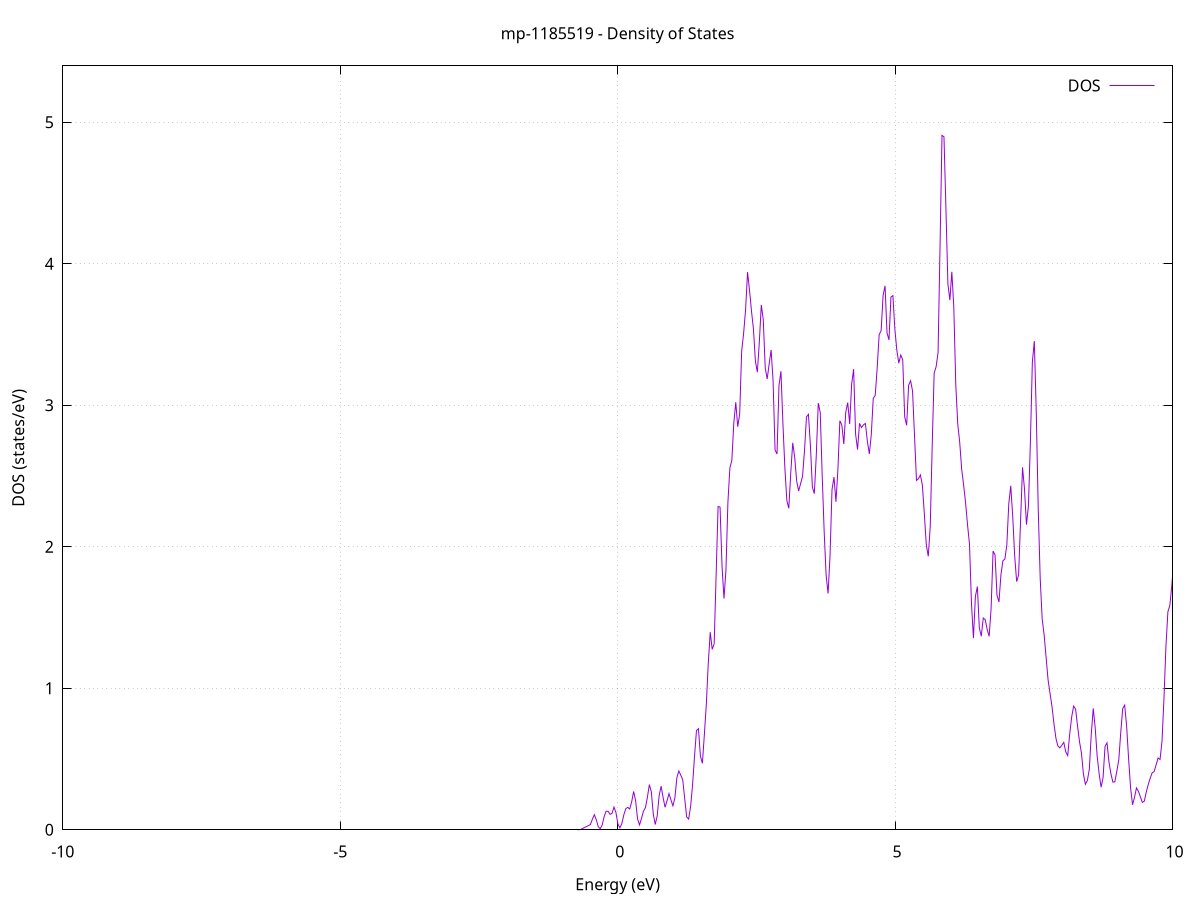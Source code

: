 set title 'mp-1185519 - Density of States'
set xlabel 'Energy (eV)'
set ylabel 'DOS (states/eV)'
set grid
set xrange [-10:10]
set yrange [0:5.399]
set xzeroaxis lt -1
set terminal png size 800,600
set output 'mp-1185519_dos_gnuplot.png'
plot '-' using 1:2 with lines title 'DOS'
-39.537700 0.000000
-39.502300 0.000000
-39.466900 0.000000
-39.431500 0.000000
-39.396100 0.000000
-39.360700 0.000000
-39.325300 0.000000
-39.289900 0.000000
-39.254500 0.000000
-39.219100 0.000000
-39.183700 0.000000
-39.148300 0.000000
-39.112900 0.000000
-39.077500 0.000000
-39.042100 0.000000
-39.006700 0.000000
-38.971300 0.000000
-38.935900 0.000000
-38.900500 0.000000
-38.865100 0.000000
-38.829700 0.000000
-38.794300 0.000000
-38.758900 0.000000
-38.723500 0.000000
-38.688100 0.000000
-38.652700 0.000000
-38.617300 0.000000
-38.581900 0.000000
-38.546500 0.000000
-38.511100 0.000000
-38.475700 0.000000
-38.440300 0.000000
-38.404900 0.000000
-38.369500 0.000000
-38.334100 0.000000
-38.298700 0.000000
-38.263300 0.000000
-38.227900 0.000000
-38.192500 0.000000
-38.157100 0.000000
-38.121700 0.000000
-38.086300 0.000000
-38.050900 0.000000
-38.015500 0.000000
-37.980100 0.000000
-37.944700 0.000000
-37.909300 0.000000
-37.873900 0.000000
-37.838500 0.000000
-37.803100 0.000000
-37.767700 0.000000
-37.732300 0.000000
-37.696900 0.000000
-37.661500 0.000000
-37.626100 0.000000
-37.590700 0.000000
-37.555300 0.000000
-37.519900 0.000000
-37.484400 0.000000
-37.449000 0.000000
-37.413600 0.000000
-37.378200 0.000000
-37.342800 0.000000
-37.307400 0.000000
-37.272000 0.000000
-37.236600 0.000000
-37.201200 0.000000
-37.165800 0.000000
-37.130400 0.000000
-37.095000 0.000000
-37.059600 0.000000
-37.024200 0.000000
-36.988800 0.000000
-36.953400 0.000000
-36.918000 0.000000
-36.882600 0.000000
-36.847200 0.000000
-36.811800 0.000000
-36.776400 0.000000
-36.741000 0.000000
-36.705600 0.000000
-36.670200 0.000000
-36.634800 0.000000
-36.599400 0.000000
-36.564000 0.000000
-36.528600 0.000000
-36.493200 0.000000
-36.457800 0.000000
-36.422400 0.001900
-36.387000 0.040300
-36.351600 0.373800
-36.316200 1.667500
-36.280800 4.146400
-36.245400 6.909300
-36.210000 9.232400
-36.174600 11.306500
-36.139200 13.203800
-36.103800 14.799900
-36.068400 15.399600
-36.033000 14.867800
-35.997600 16.144200
-35.962200 18.828700
-35.926800 19.829900
-35.891400 20.899100
-35.856000 24.243500
-35.820600 26.617600
-35.785200 21.891100
-35.749800 10.761200
-35.714400 2.723600
-35.679000 0.326400
-35.643600 0.017600
-35.608200 0.000400
-35.572800 0.000000
-35.537400 0.000000
-35.502000 0.000000
-35.466600 0.000000
-35.431200 0.000000
-35.395800 0.000000
-35.360400 0.000000
-35.325000 0.000000
-35.289600 0.000000
-35.254200 0.000000
-35.218800 0.000000
-35.183400 0.000000
-35.148000 0.000000
-35.112600 0.000000
-35.077200 0.000000
-35.041800 0.000000
-35.006400 0.000000
-34.971000 0.000000
-34.935600 0.000000
-34.900200 0.000000
-34.864800 0.000000
-34.829400 0.000000
-34.794000 0.000000
-34.758600 0.000000
-34.723200 0.000000
-34.687800 0.000000
-34.652400 0.000000
-34.617000 0.000000
-34.581600 0.000000
-34.546200 0.000000
-34.510800 0.000000
-34.475400 0.000000
-34.440000 0.000000
-34.404600 0.000000
-34.369200 0.000000
-34.333800 0.000000
-34.298400 0.000000
-34.263000 0.000000
-34.227600 0.000000
-34.192200 0.000000
-34.156800 0.000000
-34.121400 0.000000
-34.086000 0.000000
-34.050600 0.000000
-34.015200 0.000000
-33.979800 0.000000
-33.944400 0.000000
-33.909000 0.000000
-33.873600 0.000000
-33.838200 0.000000
-33.802800 0.000000
-33.767400 0.000000
-33.732000 0.000000
-33.696600 0.000000
-33.661200 0.000000
-33.625800 0.000000
-33.590400 0.000000
-33.555000 0.000000
-33.519600 0.000000
-33.484200 0.000000
-33.448800 0.000000
-33.413400 0.000000
-33.378000 0.000000
-33.342600 0.000000
-33.307200 0.000000
-33.271800 0.000000
-33.236400 0.000000
-33.201000 0.000000
-33.165600 0.000000
-33.130200 0.000000
-33.094800 0.000000
-33.059400 0.000000
-33.024000 0.000000
-32.988600 0.000000
-32.953200 0.000000
-32.917800 0.000000
-32.882400 0.000000
-32.847000 0.000000
-32.811600 0.000000
-32.776200 0.000000
-32.740800 0.000000
-32.705400 0.000000
-32.670000 0.000000
-32.634600 0.000000
-32.599200 0.000000
-32.563800 0.000000
-32.528400 0.000000
-32.493000 0.000000
-32.457600 0.000000
-32.422200 0.000000
-32.386800 0.000000
-32.351400 0.000000
-32.316000 0.000000
-32.280600 0.000000
-32.245100 0.000000
-32.209700 0.000000
-32.174300 0.000000
-32.138900 0.000000
-32.103500 0.000000
-32.068100 0.000000
-32.032700 0.000000
-31.997300 0.000000
-31.961900 0.000000
-31.926500 0.000000
-31.891100 0.000000
-31.855700 0.000000
-31.820300 0.000000
-31.784900 0.000000
-31.749500 0.000000
-31.714100 0.000000
-31.678700 0.000000
-31.643300 0.000000
-31.607900 0.000000
-31.572500 0.000000
-31.537100 0.000000
-31.501700 0.000000
-31.466300 0.000000
-31.430900 0.000000
-31.395500 0.000000
-31.360100 0.000000
-31.324700 0.000000
-31.289300 0.000000
-31.253900 0.000000
-31.218500 0.000000
-31.183100 0.000000
-31.147700 0.000000
-31.112300 0.000000
-31.076900 0.000000
-31.041500 0.000000
-31.006100 0.000000
-30.970700 0.000000
-30.935300 0.000000
-30.899900 0.000000
-30.864500 0.000000
-30.829100 0.000000
-30.793700 0.000000
-30.758300 0.000000
-30.722900 0.000000
-30.687500 0.000000
-30.652100 0.000000
-30.616700 0.000000
-30.581300 0.000000
-30.545900 0.000000
-30.510500 0.000000
-30.475100 0.000000
-30.439700 0.000000
-30.404300 0.000000
-30.368900 0.000000
-30.333500 0.000000
-30.298100 0.000000
-30.262700 0.000000
-30.227300 0.000000
-30.191900 0.000000
-30.156500 0.000000
-30.121100 0.000000
-30.085700 0.000000
-30.050300 0.000000
-30.014900 0.000000
-29.979500 0.000000
-29.944100 0.000000
-29.908700 0.000000
-29.873300 0.000000
-29.837900 0.000000
-29.802500 0.000000
-29.767100 0.000000
-29.731700 0.000000
-29.696300 0.000000
-29.660900 0.000000
-29.625500 0.000000
-29.590100 0.000000
-29.554700 0.000000
-29.519300 0.000000
-29.483900 0.000000
-29.448500 0.000000
-29.413100 0.000000
-29.377700 0.000000
-29.342300 0.000000
-29.306900 0.000000
-29.271500 0.000000
-29.236100 0.000000
-29.200700 0.000000
-29.165300 0.000000
-29.129900 0.000000
-29.094500 0.000000
-29.059100 0.000000
-29.023700 0.000000
-28.988300 0.000000
-28.952900 0.000000
-28.917500 0.000000
-28.882100 0.000000
-28.846700 0.000000
-28.811300 0.000000
-28.775900 0.000000
-28.740500 0.000000
-28.705100 0.000000
-28.669700 0.000000
-28.634300 0.000000
-28.598900 0.000000
-28.563500 0.000000
-28.528100 0.000000
-28.492700 0.000000
-28.457300 0.000000
-28.421900 0.000000
-28.386500 0.000000
-28.351100 0.000000
-28.315700 0.000000
-28.280300 0.000000
-28.244900 0.000000
-28.209500 0.000000
-28.174100 0.000000
-28.138700 0.000000
-28.103300 0.000000
-28.067900 0.000000
-28.032500 0.000000
-27.997100 0.000000
-27.961700 0.000000
-27.926300 0.000000
-27.890900 0.000000
-27.855500 0.000000
-27.820100 0.000000
-27.784700 0.000000
-27.749300 0.000000
-27.713900 0.000000
-27.678500 0.000000
-27.643100 0.000000
-27.607700 0.000000
-27.572300 0.000000
-27.536900 0.000000
-27.501500 0.000000
-27.466100 0.000000
-27.430700 0.000000
-27.395300 0.000000
-27.359900 0.000000
-27.324500 0.000000
-27.289100 0.000000
-27.253700 0.000000
-27.218300 0.000000
-27.182900 0.000000
-27.147500 0.000000
-27.112100 0.000000
-27.076700 0.000000
-27.041200 0.000000
-27.005800 0.000000
-26.970400 0.000000
-26.935000 0.000000
-26.899600 0.000000
-26.864200 0.000000
-26.828800 0.000000
-26.793400 0.000000
-26.758000 0.000000
-26.722600 0.000000
-26.687200 0.000000
-26.651800 0.000000
-26.616400 0.000000
-26.581000 0.000000
-26.545600 0.000000
-26.510200 0.000000
-26.474800 0.000000
-26.439400 0.000000
-26.404000 0.000000
-26.368600 0.000000
-26.333200 0.000000
-26.297800 0.000000
-26.262400 0.000000
-26.227000 0.000000
-26.191600 0.000000
-26.156200 0.000000
-26.120800 0.000000
-26.085400 0.000000
-26.050000 0.000000
-26.014600 0.000000
-25.979200 0.000000
-25.943800 0.000000
-25.908400 0.000000
-25.873000 0.000000
-25.837600 0.000000
-25.802200 0.000000
-25.766800 0.000000
-25.731400 0.000000
-25.696000 0.000000
-25.660600 0.000000
-25.625200 0.000000
-25.589800 0.000000
-25.554400 0.000000
-25.519000 0.000000
-25.483600 0.000000
-25.448200 0.000000
-25.412800 0.000000
-25.377400 0.000000
-25.342000 0.000000
-25.306600 0.000000
-25.271200 0.000000
-25.235800 0.000000
-25.200400 0.000000
-25.165000 0.000000
-25.129600 0.000000
-25.094200 0.000000
-25.058800 0.000000
-25.023400 0.000000
-24.988000 0.000000
-24.952600 0.000000
-24.917200 0.000000
-24.881800 0.000000
-24.846400 0.000000
-24.811000 0.000000
-24.775600 0.000000
-24.740200 0.000000
-24.704800 0.000000
-24.669400 0.000000
-24.634000 0.000000
-24.598600 0.000000
-24.563200 0.000000
-24.527800 0.000000
-24.492400 0.000000
-24.457000 0.000000
-24.421600 0.000000
-24.386200 0.000000
-24.350800 0.000000
-24.315400 0.000000
-24.280000 0.000000
-24.244600 0.000000
-24.209200 0.000000
-24.173800 0.000000
-24.138400 0.000000
-24.103000 0.000000
-24.067600 0.000000
-24.032200 0.000000
-23.996800 0.000000
-23.961400 0.000000
-23.926000 0.000000
-23.890600 0.000000
-23.855200 0.000000
-23.819800 0.000000
-23.784400 0.000000
-23.749000 0.000000
-23.713600 0.000000
-23.678200 0.000000
-23.642800 0.000000
-23.607400 0.000000
-23.572000 0.000000
-23.536600 0.000000
-23.501200 0.000000
-23.465800 0.000000
-23.430400 0.000000
-23.395000 0.000000
-23.359600 0.000000
-23.324200 0.000000
-23.288800 0.000000
-23.253400 0.000000
-23.218000 0.000000
-23.182600 0.000000
-23.147200 0.000000
-23.111800 0.000000
-23.076400 0.000000
-23.041000 0.000000
-23.005600 0.000000
-22.970200 0.000000
-22.934800 0.000000
-22.899400 0.000000
-22.864000 0.000000
-22.828600 0.000000
-22.793200 0.000000
-22.757800 0.000000
-22.722400 0.000000
-22.687000 0.000000
-22.651600 0.000000
-22.616200 0.000000
-22.580800 0.000000
-22.545400 0.000000
-22.510000 0.000000
-22.474600 0.000000
-22.439200 0.000000
-22.403800 0.000000
-22.368400 0.000000
-22.333000 0.000000
-22.297600 0.000000
-22.262200 0.000000
-22.226800 0.000000
-22.191400 0.000000
-22.156000 0.000000
-22.120600 0.000000
-22.085200 0.000000
-22.049800 0.000000
-22.014400 0.000000
-21.979000 0.000000
-21.943600 0.000000
-21.908200 0.000000
-21.872800 0.000000
-21.837300 0.000000
-21.801900 0.000000
-21.766500 0.000000
-21.731100 0.000000
-21.695700 0.000000
-21.660300 0.000000
-21.624900 0.000000
-21.589500 0.000000
-21.554100 0.000000
-21.518700 0.000000
-21.483300 0.000000
-21.447900 0.000000
-21.412500 0.000000
-21.377100 0.000000
-21.341700 0.000000
-21.306300 0.000000
-21.270900 0.000000
-21.235500 0.000000
-21.200100 0.000000
-21.164700 0.000000
-21.129300 0.000000
-21.093900 0.000000
-21.058500 0.000000
-21.023100 0.000000
-20.987700 0.000000
-20.952300 0.000000
-20.916900 0.000000
-20.881500 0.000000
-20.846100 0.000000
-20.810700 0.000000
-20.775300 0.000000
-20.739900 0.000000
-20.704500 0.000000
-20.669100 0.000000
-20.633700 0.000000
-20.598300 0.000000
-20.562900 0.000000
-20.527500 0.000000
-20.492100 0.000000
-20.456700 0.000000
-20.421300 0.000000
-20.385900 0.000000
-20.350500 0.000000
-20.315100 0.000000
-20.279700 0.000000
-20.244300 0.000000
-20.208900 0.000000
-20.173500 0.000000
-20.138100 0.000000
-20.102700 0.000000
-20.067300 0.000000
-20.031900 0.000000
-19.996500 0.000000
-19.961100 0.000000
-19.925700 0.000000
-19.890300 0.000000
-19.854900 0.000000
-19.819500 0.000000
-19.784100 0.000000
-19.748700 0.000000
-19.713300 0.000000
-19.677900 0.000000
-19.642500 0.000000
-19.607100 0.000000
-19.571700 0.000000
-19.536300 0.000000
-19.500900 0.000000
-19.465500 0.000000
-19.430100 0.000000
-19.394700 0.000000
-19.359300 0.000000
-19.323900 0.000000
-19.288500 0.000000
-19.253100 0.000000
-19.217700 0.000000
-19.182300 0.000200
-19.146900 0.009200
-19.111500 0.218100
-19.076100 2.231800
-19.040700 10.277600
-19.005300 22.471100
-18.969900 25.505900
-18.934500 16.557900
-18.899100 6.170000
-18.863700 1.191200
-18.828300 0.107000
-18.792900 0.004200
-18.757500 0.000100
-18.722100 0.000000
-18.686700 0.000000
-18.651300 0.000000
-18.615900 0.000000
-18.580500 0.000000
-18.545100 0.000000
-18.509700 0.000000
-18.474300 0.000000
-18.438900 0.000000
-18.403500 0.000000
-18.368100 0.000000
-18.332700 0.000000
-18.297300 0.000000
-18.261900 0.000000
-18.226500 0.000000
-18.191100 0.000000
-18.155700 0.000000
-18.120300 0.000000
-18.084900 0.000000
-18.049500 0.000000
-18.014100 0.000000
-17.978700 0.000000
-17.943300 0.000000
-17.907900 0.000000
-17.872500 0.000000
-17.837100 0.000000
-17.801700 0.000000
-17.766300 0.000000
-17.730900 0.000000
-17.695500 0.000000
-17.660100 0.000000
-17.624700 0.000000
-17.589300 0.000000
-17.553900 0.000000
-17.518500 0.000000
-17.483100 0.000000
-17.447700 0.000000
-17.412300 0.000000
-17.376900 0.000000
-17.341500 0.000000
-17.306100 0.000000
-17.270700 0.000000
-17.235300 0.000000
-17.199900 0.000000
-17.164500 0.000000
-17.129100 0.000000
-17.093700 0.000000
-17.058300 0.000000
-17.022900 0.000000
-16.987500 0.000000
-16.952100 0.000000
-16.916700 0.000000
-16.881300 0.000000
-16.845900 0.000000
-16.810500 0.000000
-16.775100 0.000000
-16.739700 0.000000
-16.704300 0.000000
-16.668900 0.000000
-16.633500 0.000000
-16.598000 0.000000
-16.562600 0.000000
-16.527200 0.000000
-16.491800 0.000000
-16.456400 0.000000
-16.421000 0.000000
-16.385600 0.000000
-16.350200 0.000000
-16.314800 0.000000
-16.279400 0.000000
-16.244000 0.000000
-16.208600 0.000000
-16.173200 0.000000
-16.137800 0.000000
-16.102400 0.000000
-16.067000 0.000000
-16.031600 0.000000
-15.996200 0.000000
-15.960800 0.000000
-15.925400 0.000000
-15.890000 0.000000
-15.854600 0.000000
-15.819200 0.000000
-15.783800 0.000000
-15.748400 0.000000
-15.713000 0.000000
-15.677600 0.000000
-15.642200 0.000000
-15.606800 0.000000
-15.571400 0.000000
-15.536000 0.000000
-15.500600 0.000000
-15.465200 0.000000
-15.429800 0.000000
-15.394400 0.000000
-15.359000 0.000000
-15.323600 0.000000
-15.288200 0.000000
-15.252800 0.000000
-15.217400 0.000000
-15.182000 0.000000
-15.146600 0.000000
-15.111200 0.000000
-15.075800 0.000000
-15.040400 0.000000
-15.005000 0.000000
-14.969600 0.000000
-14.934200 0.000000
-14.898800 0.000000
-14.863400 0.000000
-14.828000 0.000000
-14.792600 0.000000
-14.757200 0.000000
-14.721800 0.000000
-14.686400 0.000000
-14.651000 0.000000
-14.615600 0.000000
-14.580200 0.000000
-14.544800 0.000000
-14.509400 0.000000
-14.474000 0.000000
-14.438600 0.000000
-14.403200 0.000000
-14.367800 0.000000
-14.332400 0.000000
-14.297000 0.000000
-14.261600 0.000000
-14.226200 0.000000
-14.190800 0.000000
-14.155400 0.000000
-14.120000 0.000000
-14.084600 0.000000
-14.049200 0.000000
-14.013800 0.000000
-13.978400 0.000000
-13.943000 0.000000
-13.907600 0.000000
-13.872200 0.000000
-13.836800 0.000000
-13.801400 0.000000
-13.766000 0.000000
-13.730600 0.000000
-13.695200 0.000000
-13.659800 0.000000
-13.624400 0.000000
-13.589000 0.000000
-13.553600 0.000000
-13.518200 0.000000
-13.482800 0.000000
-13.447400 0.000000
-13.412000 0.000000
-13.376600 0.000000
-13.341200 0.000000
-13.305800 0.000000
-13.270400 0.000000
-13.235000 0.000000
-13.199600 0.000000
-13.164200 0.000000
-13.128800 0.000000
-13.093400 0.000000
-13.058000 0.000000
-13.022600 0.000000
-12.987200 0.000000
-12.951800 0.000000
-12.916400 0.000000
-12.881000 0.000000
-12.845600 0.000000
-12.810200 0.000000
-12.774800 0.000000
-12.739400 0.000000
-12.704000 0.000000
-12.668600 0.000000
-12.633200 0.000000
-12.597800 0.000000
-12.562400 0.000000
-12.527000 0.000000
-12.491600 0.000000
-12.456200 0.000000
-12.420800 0.000000
-12.385400 0.000000
-12.350000 0.000000
-12.314600 0.000000
-12.279200 0.000000
-12.243800 0.000000
-12.208400 0.000000
-12.173000 0.000000
-12.137600 0.000000
-12.102200 0.000000
-12.066800 0.000000
-12.031400 0.000000
-11.996000 0.000000
-11.960600 0.000000
-11.925200 0.000000
-11.889800 0.000000
-11.854400 0.000000
-11.819000 0.000000
-11.783600 0.000000
-11.748200 0.000000
-11.712800 0.000000
-11.677400 0.000000
-11.642000 0.000000
-11.606600 0.000000
-11.571200 0.000000
-11.535800 0.000000
-11.500400 0.000000
-11.465000 0.000000
-11.429600 0.000000
-11.394100 0.000000
-11.358700 0.000000
-11.323300 0.000000
-11.287900 0.000000
-11.252500 0.000000
-11.217100 0.000000
-11.181700 0.000000
-11.146300 0.000000
-11.110900 0.000000
-11.075500 0.000000
-11.040100 0.000000
-11.004700 0.000000
-10.969300 0.000000
-10.933900 0.000000
-10.898500 0.000000
-10.863100 0.000000
-10.827700 0.000000
-10.792300 0.000000
-10.756900 0.000000
-10.721500 0.000000
-10.686100 0.000000
-10.650700 0.000000
-10.615300 0.000000
-10.579900 0.000000
-10.544500 0.000000
-10.509100 0.000000
-10.473700 0.000000
-10.438300 0.000000
-10.402900 0.000000
-10.367500 0.000000
-10.332100 0.000000
-10.296700 0.000000
-10.261300 0.000000
-10.225900 0.000000
-10.190500 0.000000
-10.155100 0.000000
-10.119700 0.000000
-10.084300 0.000000
-10.048900 0.000000
-10.013500 0.000000
-9.978100 0.000000
-9.942700 0.000000
-9.907300 0.000000
-9.871900 0.000000
-9.836500 0.000000
-9.801100 0.000000
-9.765700 0.000000
-9.730300 0.000000
-9.694900 0.000000
-9.659500 0.000000
-9.624100 0.000000
-9.588700 0.000000
-9.553300 0.000000
-9.517900 0.000000
-9.482500 0.000000
-9.447100 0.000000
-9.411700 0.000000
-9.376300 0.000000
-9.340900 0.000000
-9.305500 0.000000
-9.270100 0.000000
-9.234700 0.000000
-9.199300 0.000000
-9.163900 0.000000
-9.128500 0.000000
-9.093100 0.000000
-9.057700 0.000000
-9.022300 0.000000
-8.986900 0.000000
-8.951500 0.000000
-8.916100 0.000000
-8.880700 0.000000
-8.845300 0.000000
-8.809900 0.000000
-8.774500 0.000000
-8.739100 0.000000
-8.703700 0.000000
-8.668300 0.000000
-8.632900 0.000000
-8.597500 0.000000
-8.562100 0.000000
-8.526700 0.000000
-8.491300 0.000000
-8.455900 0.000000
-8.420500 0.000000
-8.385100 0.000000
-8.349700 0.000000
-8.314300 0.000000
-8.278900 0.000000
-8.243500 0.000000
-8.208100 0.000000
-8.172700 0.000000
-8.137300 0.000000
-8.101900 0.000000
-8.066500 0.000000
-8.031100 0.000000
-7.995700 0.000000
-7.960300 0.000000
-7.924900 0.000000
-7.889500 0.000000
-7.854100 0.000000
-7.818700 0.000000
-7.783300 0.000000
-7.747900 0.000000
-7.712500 0.000000
-7.677100 0.000000
-7.641700 0.000000
-7.606300 0.000000
-7.570900 0.000000
-7.535500 0.000000
-7.500100 0.000000
-7.464700 0.000000
-7.429300 0.000000
-7.393900 0.000000
-7.358500 0.000000
-7.323100 0.000000
-7.287700 0.000000
-7.252300 0.000000
-7.216900 0.000000
-7.181500 0.000000
-7.146100 0.000000
-7.110700 0.000000
-7.075300 0.000000
-7.039900 0.000000
-7.004500 0.000000
-6.969100 0.000000
-6.933700 0.000000
-6.898300 0.000000
-6.862900 0.000000
-6.827500 0.000000
-6.792100 0.000000
-6.756700 0.000000
-6.721300 0.000000
-6.685900 0.000000
-6.650500 0.000000
-6.615100 0.000000
-6.579700 0.000000
-6.544300 0.000000
-6.508900 0.000000
-6.473500 0.000000
-6.438100 0.000000
-6.402700 0.000000
-6.367300 0.000000
-6.331900 0.000000
-6.296500 0.000000
-6.261100 0.000000
-6.225700 0.000000
-6.190200 0.000000
-6.154800 0.000000
-6.119400 0.000000
-6.084000 0.000000
-6.048600 0.000000
-6.013200 0.000000
-5.977800 0.000000
-5.942400 0.000000
-5.907000 0.000000
-5.871600 0.000000
-5.836200 0.000000
-5.800800 0.000000
-5.765400 0.000000
-5.730000 0.000000
-5.694600 0.000000
-5.659200 0.000000
-5.623800 0.000000
-5.588400 0.000000
-5.553000 0.000000
-5.517600 0.000000
-5.482200 0.000000
-5.446800 0.000000
-5.411400 0.000000
-5.376000 0.000000
-5.340600 0.000000
-5.305200 0.000000
-5.269800 0.000000
-5.234400 0.000000
-5.199000 0.000000
-5.163600 0.000000
-5.128200 0.000000
-5.092800 0.000000
-5.057400 0.000000
-5.022000 0.000000
-4.986600 0.000000
-4.951200 0.000000
-4.915800 0.000000
-4.880400 0.000000
-4.845000 0.000000
-4.809600 0.000000
-4.774200 0.000000
-4.738800 0.000000
-4.703400 0.000000
-4.668000 0.000000
-4.632600 0.000000
-4.597200 0.000000
-4.561800 0.000000
-4.526400 0.000000
-4.491000 0.000000
-4.455600 0.000000
-4.420200 0.000000
-4.384800 0.000000
-4.349400 0.000000
-4.314000 0.000000
-4.278600 0.000000
-4.243200 0.000000
-4.207800 0.000000
-4.172400 0.000000
-4.137000 0.000000
-4.101600 0.000000
-4.066200 0.000000
-4.030800 0.000000
-3.995400 0.000000
-3.960000 0.000000
-3.924600 0.000000
-3.889200 0.000000
-3.853800 0.000000
-3.818400 0.000000
-3.783000 0.000000
-3.747600 0.000000
-3.712200 0.000000
-3.676800 0.000000
-3.641400 0.000000
-3.606000 0.000000
-3.570600 0.000000
-3.535200 0.000000
-3.499800 0.000000
-3.464400 0.000000
-3.429000 0.000000
-3.393600 0.000000
-3.358200 0.000000
-3.322800 0.000000
-3.287400 0.000000
-3.252000 0.000000
-3.216600 0.000000
-3.181200 0.000000
-3.145800 0.000000
-3.110400 0.000000
-3.075000 0.000000
-3.039600 0.000000
-3.004200 0.000000
-2.968800 0.000000
-2.933400 0.000000
-2.898000 0.000000
-2.862600 0.000000
-2.827200 0.000000
-2.791800 0.000000
-2.756400 0.000000
-2.721000 0.000000
-2.685600 0.000000
-2.650200 0.000000
-2.614800 0.000000
-2.579400 0.000000
-2.544000 0.000000
-2.508600 0.000000
-2.473200 0.000000
-2.437800 0.000000
-2.402400 0.000000
-2.367000 0.000000
-2.331600 0.000000
-2.296200 0.000000
-2.260800 0.000000
-2.225400 0.000000
-2.190000 0.000000
-2.154600 0.000000
-2.119200 0.000000
-2.083800 0.000000
-2.048400 0.000000
-2.013000 0.000000
-1.977600 0.000000
-1.942200 0.000000
-1.906800 0.000000
-1.871400 0.000000
-1.836000 0.000000
-1.800600 0.000000
-1.765200 0.000000
-1.729800 0.000000
-1.694400 0.000000
-1.659000 0.000000
-1.623600 0.000000
-1.588200 0.000000
-1.552800 0.000000
-1.517400 0.000000
-1.482000 0.000000
-1.446600 0.000000
-1.411200 0.000000
-1.375800 0.000000
-1.340400 0.000000
-1.305000 0.000000
-1.269600 0.000000
-1.234200 0.000000
-1.198800 0.000000
-1.163400 0.000000
-1.128000 0.000000
-1.092600 0.000000
-1.057200 0.000000
-1.021800 0.000000
-0.986400 0.000000
-0.950900 0.000000
-0.915500 0.000000
-0.880100 0.000000
-0.844700 0.000000
-0.809300 0.000000
-0.773900 0.000000
-0.738500 0.000000
-0.703100 0.000200
-0.667700 0.002300
-0.632300 0.008900
-0.596900 0.016300
-0.561500 0.023000
-0.526100 0.029300
-0.490700 0.036900
-0.455300 0.074900
-0.419900 0.106600
-0.384500 0.070600
-0.349100 0.020800
-0.313700 0.007800
-0.278300 0.034200
-0.242900 0.093900
-0.207500 0.131000
-0.172100 0.130500
-0.136700 0.109100
-0.101300 0.116100
-0.065900 0.160500
-0.030500 0.121700
0.004900 0.040500
0.040300 0.013800
0.075700 0.043800
0.111100 0.105200
0.146500 0.149200
0.181900 0.158400
0.217300 0.147000
0.252700 0.197200
0.288100 0.270800
0.323500 0.206400
0.358900 0.076900
0.394300 0.034500
0.429700 0.079800
0.465100 0.131600
0.500500 0.156200
0.535900 0.228600
0.571300 0.319000
0.606700 0.269700
0.642100 0.111100
0.677500 0.037400
0.712900 0.098600
0.748300 0.242200
0.783700 0.308200
0.819100 0.228100
0.854500 0.159200
0.889900 0.204100
0.925300 0.256000
0.960700 0.210600
0.996100 0.169200
1.031500 0.225100
1.066900 0.366600
1.102300 0.415900
1.137700 0.385800
1.173100 0.354600
1.208500 0.220900
1.243900 0.090800
1.279300 0.075700
1.314700 0.162300
1.350100 0.316300
1.385500 0.518600
1.420900 0.701500
1.456300 0.714400
1.491700 0.520600
1.527100 0.469500
1.562500 0.670300
1.597900 0.885200
1.633300 1.176300
1.668700 1.396500
1.704100 1.275200
1.739500 1.313800
1.774900 1.801300
1.810300 2.284900
1.845700 2.280400
1.881100 1.865100
1.916500 1.634000
1.951900 1.833800
1.987300 2.315600
2.022700 2.557200
2.058100 2.611200
2.093500 2.873700
2.128900 3.021700
2.164300 2.848400
2.199700 2.939300
2.235100 3.382200
2.270500 3.508600
2.305900 3.676200
2.341300 3.941300
2.376700 3.812900
2.412100 3.666100
2.447500 3.538800
2.482900 3.311200
2.518300 3.234200
2.553700 3.448700
2.589100 3.710000
2.624500 3.605200
2.659900 3.264400
2.695300 3.186200
2.730700 3.292500
2.766100 3.391400
2.801500 3.170300
2.836900 2.684200
2.872300 2.655600
2.907700 3.139500
2.943100 3.241000
2.978500 2.872400
3.013900 2.557700
3.049300 2.327500
3.084700 2.271700
3.120100 2.524400
3.155500 2.734700
3.190900 2.633000
3.226300 2.465300
3.261700 2.394200
3.297100 2.446000
3.332500 2.498600
3.367900 2.681500
3.403300 2.918400
3.438700 2.936100
3.474100 2.716300
3.509500 2.421500
3.544900 2.375900
3.580300 2.648200
3.615700 3.015500
3.651100 2.949500
3.686500 2.504800
3.721900 2.109400
3.757300 1.799400
3.792700 1.669800
3.828100 1.938800
3.863500 2.404600
3.898900 2.492800
3.934300 2.317700
3.969700 2.543900
4.005100 2.891300
4.040500 2.860200
4.075900 2.725900
4.111300 2.951500
4.146700 3.019600
4.182100 2.867600
4.217500 3.150200
4.253000 3.255600
4.288400 2.796900
4.323800 2.687400
4.359200 2.872500
4.394600 2.842800
4.430000 2.861700
4.465400 2.871800
4.500800 2.745400
4.536200 2.655900
4.571600 2.795500
4.607000 3.049600
4.642400 3.069900
4.677800 3.265100
4.713200 3.499400
4.748600 3.527400
4.784000 3.776500
4.819400 3.844700
4.854800 3.512300
4.890200 3.462000
4.925600 3.764600
4.961000 3.775400
4.996400 3.537000
5.031800 3.389300
5.067200 3.297700
5.102600 3.355400
5.138000 3.321700
5.173400 2.918600
5.208800 2.858700
5.244200 3.141900
5.279600 3.173500
5.315000 3.101500
5.350400 2.785600
5.385800 2.468900
5.421200 2.481600
5.456600 2.507800
5.492000 2.435300
5.527400 2.233800
5.562800 2.015400
5.598200 1.932700
5.633600 2.141800
5.669000 2.711700
5.704400 3.227100
5.739800 3.272500
5.775200 3.373400
5.810600 4.127000
5.846000 4.907900
5.881400 4.897600
5.916800 4.387700
5.952200 3.858000
5.987600 3.743100
6.023000 3.944000
6.058400 3.693800
6.093800 3.147700
6.129200 2.869600
6.164600 2.740500
6.200000 2.550000
6.235400 2.438700
6.270800 2.310500
6.306200 2.154100
6.341600 2.017100
6.377000 1.599400
6.412400 1.354700
6.447800 1.649100
6.483200 1.719000
6.518600 1.425800
6.554000 1.368000
6.589400 1.496700
6.624800 1.485100
6.660200 1.415600
6.695600 1.367100
6.731000 1.566500
6.766400 1.970000
6.801800 1.941800
6.837200 1.656800
6.872600 1.609400
6.908000 1.802700
6.943400 1.901200
6.978800 1.912800
7.014200 2.012200
7.049600 2.304100
7.085000 2.431200
7.120400 2.215900
7.155800 1.934800
7.191200 1.753900
7.226600 1.801000
7.262000 2.186700
7.297400 2.561500
7.332800 2.407400
7.368200 2.156800
7.403600 2.289300
7.439000 2.743000
7.474400 3.305800
7.509800 3.453900
7.545200 2.942900
7.580600 2.261100
7.616000 1.772800
7.651400 1.489800
7.686800 1.376300
7.722200 1.217800
7.757600 1.059200
7.793000 0.965000
7.828400 0.869800
7.863800 0.749300
7.899200 0.646500
7.934600 0.592700
7.970000 0.578900
8.005400 0.597200
8.040800 0.617700
8.076200 0.550700
8.111600 0.524300
8.147000 0.675500
8.182400 0.795700
8.217800 0.873800
8.253200 0.853100
8.288600 0.733200
8.324000 0.622800
8.359400 0.541900
8.394800 0.393100
8.430200 0.321400
8.465600 0.348300
8.501000 0.427400
8.536400 0.678000
8.571800 0.858100
8.607200 0.719200
8.642600 0.519200
8.678000 0.394500
8.713400 0.300600
8.748800 0.369500
8.784200 0.588800
8.819600 0.614200
8.855000 0.478500
8.890400 0.395500
8.925800 0.336600
8.961200 0.339800
8.996600 0.413400
9.032000 0.493700
9.067400 0.687700
9.102800 0.856900
9.138200 0.881200
9.173600 0.731500
9.209000 0.500800
9.244400 0.297300
9.279800 0.176500
9.315200 0.229100
9.350600 0.295500
9.386000 0.271700
9.421400 0.232800
9.456800 0.193400
9.492300 0.202700
9.527700 0.267500
9.563100 0.319300
9.598500 0.365800
9.633900 0.402600
9.669300 0.411500
9.704700 0.458500
9.740100 0.507400
9.775500 0.496900
9.810900 0.625600
9.846300 0.927300
9.881700 1.296200
9.917100 1.541000
9.952500 1.585800
9.987900 1.728400
10.023300 1.912200
10.058700 2.046200
10.094100 2.034700
10.129500 1.975300
10.164900 1.805500
10.200300 1.416800
10.235700 1.132500
10.271100 1.147000
10.306500 1.200300
10.341900 0.984400
10.377300 0.730600
10.412700 0.678700
10.448100 0.747100
10.483500 0.814300
10.518900 0.776300
10.554300 0.745200
10.589700 0.776300
10.625100 0.784000
10.660500 0.840800
10.695900 0.948200
10.731300 0.920700
10.766700 0.742600
10.802100 0.656600
10.837500 0.706400
10.872900 0.802200
10.908300 0.926400
10.943700 0.956200
10.979100 0.861400
11.014500 0.834800
11.049900 1.063800
11.085300 1.306100
11.120700 1.302300
11.156100 1.279000
11.191500 1.427200
11.226900 1.526800
11.262300 1.462600
11.297700 1.402700
11.333100 1.351100
11.368500 1.396500
11.403900 1.556300
11.439300 1.672600
11.474700 1.711100
11.510100 1.771600
11.545500 2.110000
11.580900 2.449900
11.616300 2.356600
11.651700 1.796000
11.687100 1.481300
11.722500 1.692500
11.757900 1.923700
11.793300 1.908400
11.828700 1.717600
11.864100 1.567100
11.899500 1.629300
11.934900 1.695900
11.970300 1.528900
12.005700 1.352000
12.041100 1.166300
12.076500 0.949100
12.111900 0.826700
12.147300 0.824400
12.182700 0.944500
12.218100 1.134200
12.253500 1.359600
12.288900 1.432500
12.324300 1.267600
12.359700 1.194500
12.395100 1.340600
12.430500 1.322900
12.465900 1.172600
12.501300 1.040500
12.536700 1.008700
12.572100 1.335000
12.607500 1.877500
12.642900 2.234000
12.678300 2.223600
12.713700 1.958800
12.749100 1.842400
12.784500 2.047300
12.819900 1.955900
12.855300 1.617900
12.890700 1.662900
12.926100 1.741600
12.961500 1.495900
12.996900 1.128200
13.032300 0.859300
13.067700 0.756100
13.103100 0.636000
13.138500 0.661500
13.173900 0.893900
13.209300 0.970800
13.244700 0.936100
13.280100 0.835500
13.315500 0.678800
13.350900 0.634000
13.386300 0.700600
13.421700 0.664900
13.457100 0.442800
13.492500 0.236500
13.527900 0.176600
13.563300 0.242300
13.598700 0.267200
13.634100 0.222800
13.669500 0.266500
13.704900 0.360200
13.740300 0.413800
13.775700 0.380300
13.811100 0.278500
13.846500 0.158000
13.881900 0.137400
13.917300 0.175500
13.952700 0.240600
13.988100 0.309700
14.023500 0.308000
14.058900 0.321100
14.094300 0.357100
14.129700 0.335300
14.165100 0.349300
14.200500 0.427000
14.235900 0.492500
14.271300 0.471900
14.306700 0.428700
14.342100 0.383600
14.377500 0.355800
14.412900 0.313000
14.448300 0.287800
14.483700 0.395900
14.519100 0.443500
14.554500 0.380300
14.589900 0.380900
14.625300 0.492600
14.660700 0.681100
14.696200 0.820800
14.731600 0.799700
14.767000 0.707200
14.802400 0.676500
14.837800 0.716700
14.873200 0.747800
14.908600 0.657200
14.944000 0.450600
14.979400 0.326600
15.014800 0.343300
15.050200 0.432400
15.085600 0.513100
15.121000 0.598100
15.156400 0.633400
15.191800 0.558000
15.227200 0.491400
15.262600 0.459900
15.298000 0.371200
15.333400 0.260900
15.368800 0.296300
15.404200 0.424600
15.439600 0.436100
15.475000 0.304600
15.510400 0.284900
15.545800 0.405600
15.581200 0.490500
15.616600 0.576000
15.652000 0.657100
15.687400 0.630100
15.722800 0.581800
15.758200 0.606500
15.793600 0.690400
15.829000 0.690500
15.864400 0.490500
15.899800 0.300800
15.935200 0.301400
15.970600 0.383700
16.006000 0.525900
16.041400 0.696100
16.076800 0.685300
16.112200 0.657700
16.147600 0.701300
16.183000 0.616000
16.218400 0.540200
16.253800 0.535400
16.289200 0.434000
16.324600 0.375400
16.360000 0.470800
16.395400 0.484400
16.430800 0.425600
16.466200 0.442500
16.501600 0.497400
16.537000 0.448200
16.572400 0.397700
16.607800 0.563600
16.643200 0.791100
16.678600 0.782000
16.714000 0.593500
16.749400 0.512500
16.784800 0.816700
16.820200 1.210400
16.855600 1.127900
16.891000 0.918100
16.926400 0.910000
16.961800 0.874700
16.997200 0.783800
17.032600 0.738200
17.068000 0.808700
17.103400 0.964900
17.138800 0.927300
17.174200 0.836400
17.209600 0.919200
17.245000 0.972900
17.280400 0.913400
17.315800 0.868900
17.351200 0.919400
17.386600 1.094300
17.422000 1.249500
17.457400 1.167000
17.492800 1.055300
17.528200 1.110900
17.563600 1.081900
17.599000 0.937700
17.634400 0.793000
17.669800 0.782000
17.705200 1.023800
17.740600 1.125800
17.776000 0.929800
17.811400 0.862700
17.846800 0.944700
17.882200 1.011800
17.917600 0.975700
17.953000 0.861700
17.988400 0.937100
18.023800 0.996600
18.059200 0.922100
18.094600 1.069200
18.130000 1.227200
18.165400 1.272600
18.200800 1.399600
18.236200 1.290600
18.271600 0.908700
18.307000 0.717900
18.342400 0.901100
18.377800 1.136600
18.413200 1.065600
18.448600 0.880100
18.484000 0.736300
18.519400 0.579800
18.554800 0.546400
18.590200 0.574100
18.625600 0.644700
18.661000 0.911200
18.696400 1.208600
18.731800 1.227600
18.767200 0.991900
18.802600 0.757400
18.838000 0.776000
18.873400 0.867700
18.908800 0.888600
18.944200 1.061600
18.979600 1.112100
19.015000 0.819400
19.050400 0.588300
19.085800 0.585600
19.121200 0.814300
19.156600 1.082300
19.192000 1.084000
19.227400 0.888800
19.262800 0.749000
19.298200 0.684500
19.333600 0.676600
19.369000 0.740400
19.404400 0.827600
19.439800 0.869600
19.475200 0.865600
19.510600 0.824400
19.546000 0.855600
19.581400 1.032700
19.616800 1.138600
19.652200 1.132200
19.687600 1.070900
19.723000 0.973700
19.758400 0.946700
19.793800 1.000500
19.829200 1.196400
19.864600 1.431400
19.900100 1.273200
19.935500 1.010400
19.970900 1.062300
20.006300 1.125000
20.041700 0.983300
20.077100 0.896600
20.112500 0.975500
20.147900 1.066700
20.183300 1.044800
20.218700 1.164800
20.254100 1.541900
20.289500 1.423500
20.324900 0.881900
20.360300 0.698700
20.395700 0.950600
20.431100 1.218800
20.466500 1.190500
20.501900 1.084300
20.537300 1.078100
20.572700 1.067500
20.608100 1.123300
20.643500 1.104000
20.678900 0.933000
20.714300 0.805600
20.749700 0.807500
20.785100 0.848400
20.820500 0.841000
20.855900 0.926300
20.891300 0.974800
20.926700 0.847900
20.962100 0.704300
20.997500 0.715700
21.032900 0.847700
21.068300 0.997600
21.103700 1.016300
21.139100 0.868100
21.174500 0.702000
21.209900 0.842600
21.245300 1.352300
21.280700 1.793800
21.316100 1.786300
21.351500 1.388300
21.386900 1.072000
21.422300 1.165000
21.457700 1.594300
21.493100 1.920800
21.528500 1.695700
21.563900 1.165800
21.599300 1.045000
21.634700 1.311700
21.670100 1.565800
21.705500 1.766100
21.740900 1.855300
21.776300 1.628400
21.811700 1.256500
21.847100 1.148600
21.882500 1.308400
21.917900 1.429000
21.953300 1.683900
21.988700 2.146800
22.024100 2.319700
22.059500 2.059900
22.094900 1.772400
22.130300 1.539600
22.165700 1.385000
22.201100 1.294400
22.236500 1.321200
22.271900 1.611300
22.307300 1.745800
22.342700 1.483500
22.378100 1.240500
22.413500 1.280800
22.448900 1.460300
22.484300 1.645300
22.519700 1.785800
22.555100 1.770800
22.590500 1.679000
22.625900 1.618800
22.661300 1.523800
22.696700 1.405400
22.732100 1.442100
22.767500 1.490400
22.802900 1.427700
22.838300 1.492200
22.873700 1.520800
22.909100 1.508000
22.944500 1.553800
22.979900 1.626900
23.015300 1.758500
23.050700 1.682500
23.086100 1.498400
23.121500 1.279100
23.156900 0.952500
23.192300 0.809300
23.227700 0.949600
23.263100 1.113200
23.298500 1.125400
23.333900 1.091600
23.369300 1.070000
23.404700 1.088500
23.440100 1.239000
23.475500 1.296500
23.510900 1.069700
23.546300 0.792300
23.581700 0.691500
23.617100 0.701900
23.652500 0.995000
23.687900 1.395700
23.723300 1.519500
23.758700 1.593100
23.794100 1.770600
23.829500 1.914800
23.864900 1.860200
23.900300 1.649100
23.935700 1.507900
23.971100 1.479200
24.006500 1.436000
24.041900 1.382700
24.077300 1.377000
24.112700 1.473700
24.148100 1.433600
24.183500 1.344400
24.218900 1.329600
24.254300 1.259600
24.289700 1.248300
24.325100 1.456300
24.360500 1.597300
24.395900 1.547900
24.431300 1.524800
24.466700 1.433100
24.502100 1.565600
24.537500 1.903900
24.572900 1.873400
24.608300 1.782300
24.643700 1.837600
24.679100 1.690100
24.714500 1.589600
24.749900 1.598200
24.785300 1.426400
24.820700 1.105400
24.856100 1.035400
24.891500 1.225400
24.926900 1.405100
24.962300 1.436100
24.997700 1.376500
25.033100 1.463600
25.068500 1.601400
25.103900 1.440900
25.139400 1.075500
25.174800 0.947700
25.210200 1.114000
25.245600 1.247500
25.281000 1.158500
25.316400 1.114800
25.351800 1.265100
25.387200 1.409600
25.422600 1.319900
25.458000 1.011100
25.493400 0.887000
25.528800 0.951800
25.564200 0.961400
25.599600 1.071800
25.635000 1.252900
25.670400 1.271700
25.705800 1.086900
25.741200 0.813400
25.776600 0.616200
25.812000 0.596600
25.847400 0.674400
25.882800 0.640300
25.918200 0.501100
25.953600 0.578100
25.989000 0.691700
26.024400 0.659700
26.059800 0.728300
26.095200 0.814000
26.130600 0.771600
26.166000 0.643300
26.201400 0.535700
26.236800 0.448100
26.272200 0.433700
26.307600 0.543600
26.343000 0.641100
26.378400 0.779500
26.413800 0.980900
26.449200 1.097300
26.484600 1.127600
26.520000 1.076000
26.555400 1.029700
26.590800 0.872500
26.626200 0.541900
26.661600 0.260400
26.697000 0.218900
26.732400 0.395400
26.767800 0.618300
26.803200 0.774900
26.838600 0.823900
26.874000 0.784900
26.909400 0.801400
26.944800 0.871900
26.980200 0.912700
27.015600 0.791900
27.051000 0.578400
27.086400 0.550600
27.121800 0.610400
27.157200 0.574100
27.192600 0.484500
27.228000 0.435400
27.263400 0.455800
27.298800 0.440000
27.334200 0.314700
27.369600 0.233400
27.405000 0.202400
27.440400 0.200900
27.475800 0.286600
27.511200 0.415900
27.546600 0.503600
27.582000 0.468200
27.617400 0.401900
27.652800 0.385400
27.688200 0.324000
27.723600 0.244800
27.759000 0.191800
27.794400 0.098800
27.829800 0.029900
27.865200 0.030800
27.900600 0.061800
27.936000 0.075700
27.971400 0.066500
28.006800 0.055800
28.042200 0.055000
28.077600 0.033500
28.113000 0.008700
28.148400 0.000900
28.183800 0.000000
28.219200 0.000000
28.254600 0.000000
28.290000 0.000000
28.325400 0.000000
28.360800 0.000000
28.396200 0.000000
28.431600 0.000000
28.467000 0.000000
28.502400 0.000000
28.537800 0.000000
28.573200 0.000000
28.608600 0.000000
28.644000 0.000000
28.679400 0.000000
28.714800 0.000000
28.750200 0.000000
28.785600 0.000000
28.821000 0.000000
28.856400 0.000000
28.891800 0.000000
28.927200 0.000000
28.962600 0.000000
28.998000 0.000000
29.033400 0.000000
29.068800 0.000000
29.104200 0.000000
29.139600 0.000000
29.175000 0.000000
29.210400 0.000000
29.245800 0.000000
29.281200 0.000000
29.316600 0.000000
29.352000 0.000000
29.387400 0.000000
29.422800 0.000000
29.458200 0.000000
29.493600 0.000000
29.529000 0.000000
29.564400 0.000000
29.599800 0.000000
29.635200 0.000000
29.670600 0.000000
29.706000 0.000000
29.741400 0.000000
29.776800 0.000000
29.812200 0.000000
29.847600 0.000000
29.883000 0.000000
29.918400 0.000000
29.953800 0.000000
29.989200 0.000000
30.024600 0.000000
30.060000 0.000000
30.095400 0.000000
30.130800 0.000000
30.166200 0.000000
30.201600 0.000000
30.237000 0.000000
30.272400 0.000000
30.307800 0.000000
30.343300 0.000000
30.378700 0.000000
30.414100 0.000000
30.449500 0.000000
30.484900 0.000000
30.520300 0.000000
30.555700 0.000000
30.591100 0.000000
30.626500 0.000000
30.661900 0.000000
30.697300 0.000000
30.732700 0.000000
30.768100 0.000000
30.803500 0.000000
30.838900 0.000000
30.874300 0.000000
30.909700 0.000000
30.945100 0.000000
30.980500 0.000000
31.015900 0.000000
31.051300 0.000000
31.086700 0.000000
31.122100 0.000000
31.157500 0.000000
31.192900 0.000000
31.228300 0.000000
31.263700 0.000000
e
